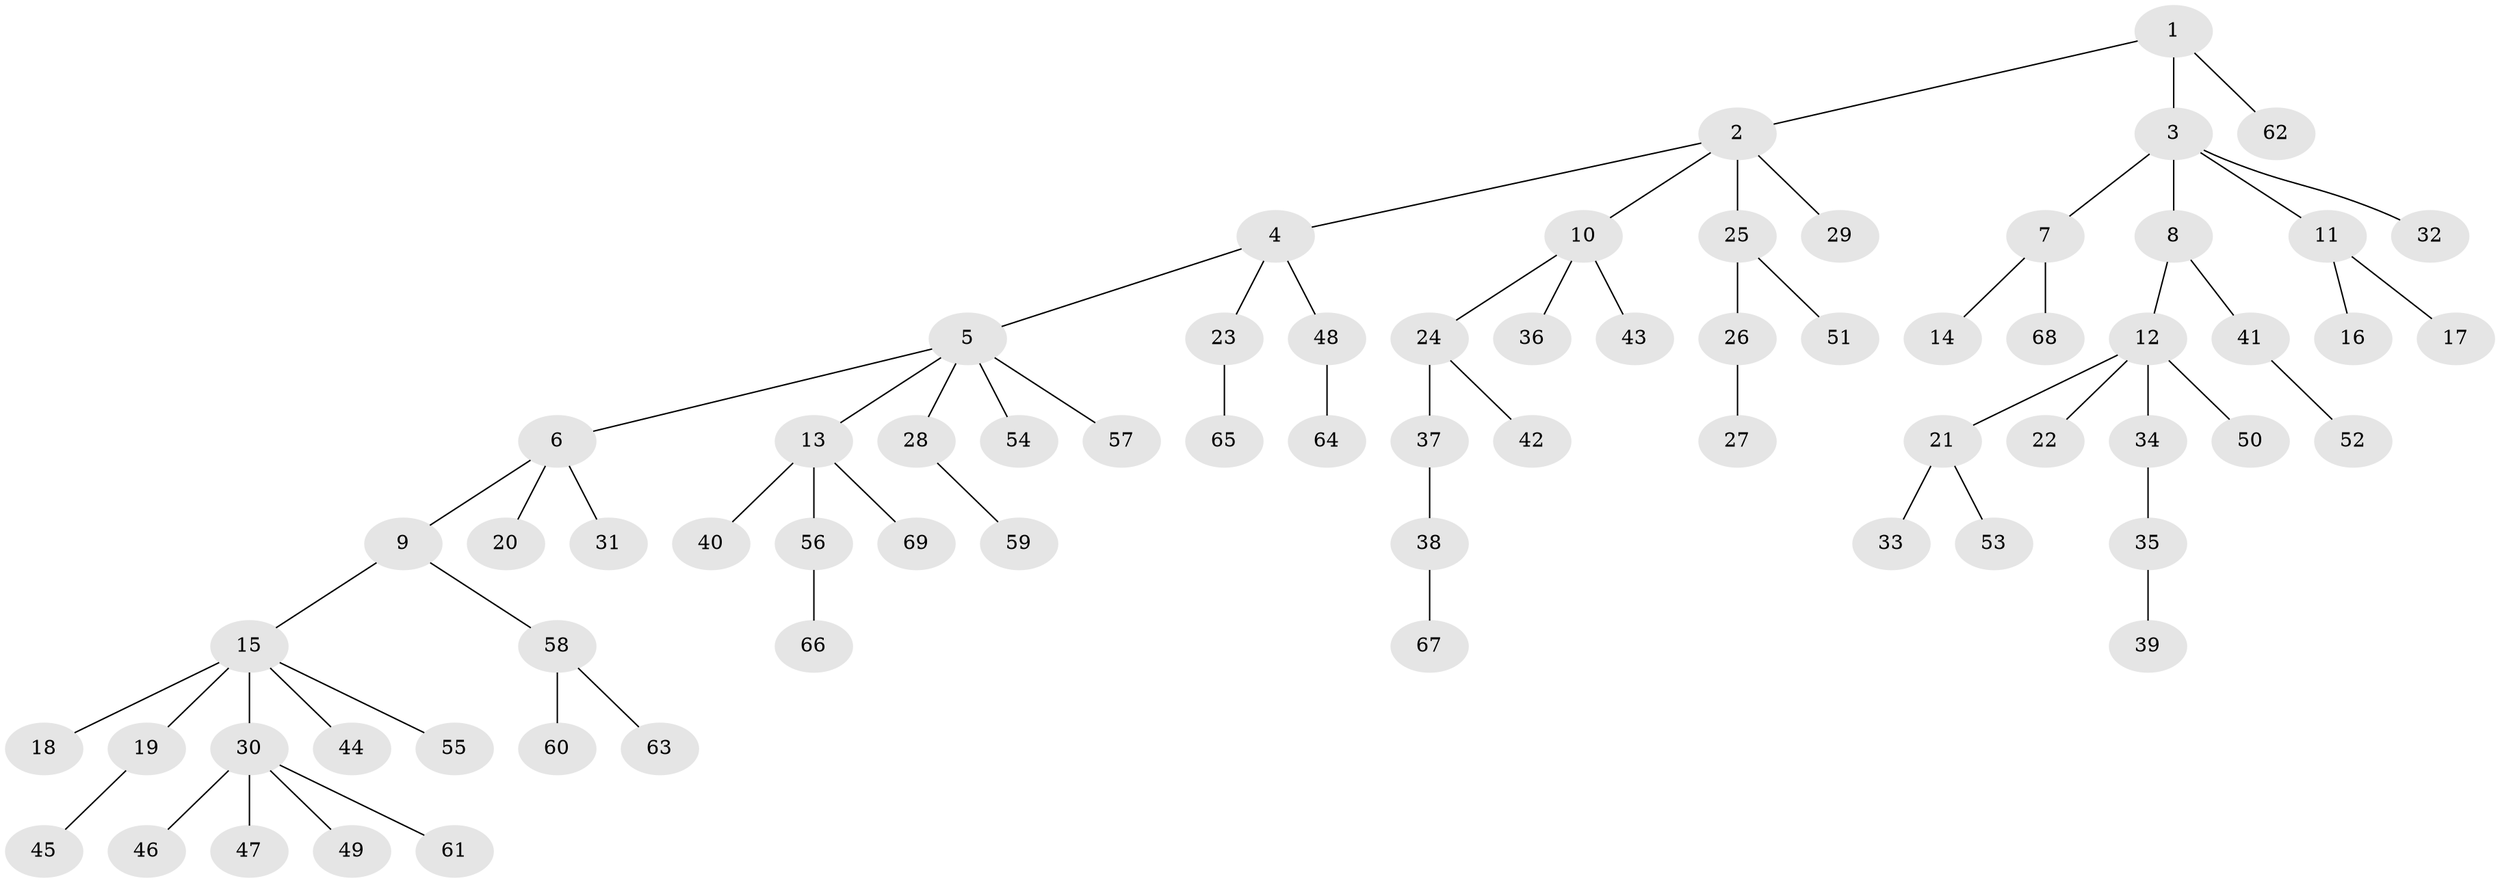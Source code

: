 // coarse degree distribution, {2: 0.10638297872340426, 7: 0.02127659574468085, 4: 0.0425531914893617, 8: 0.02127659574468085, 3: 0.1276595744680851, 6: 0.02127659574468085, 1: 0.6382978723404256, 5: 0.02127659574468085}
// Generated by graph-tools (version 1.1) at 2025/24/03/03/25 07:24:05]
// undirected, 69 vertices, 68 edges
graph export_dot {
graph [start="1"]
  node [color=gray90,style=filled];
  1;
  2;
  3;
  4;
  5;
  6;
  7;
  8;
  9;
  10;
  11;
  12;
  13;
  14;
  15;
  16;
  17;
  18;
  19;
  20;
  21;
  22;
  23;
  24;
  25;
  26;
  27;
  28;
  29;
  30;
  31;
  32;
  33;
  34;
  35;
  36;
  37;
  38;
  39;
  40;
  41;
  42;
  43;
  44;
  45;
  46;
  47;
  48;
  49;
  50;
  51;
  52;
  53;
  54;
  55;
  56;
  57;
  58;
  59;
  60;
  61;
  62;
  63;
  64;
  65;
  66;
  67;
  68;
  69;
  1 -- 2;
  1 -- 3;
  1 -- 62;
  2 -- 4;
  2 -- 10;
  2 -- 25;
  2 -- 29;
  3 -- 7;
  3 -- 8;
  3 -- 11;
  3 -- 32;
  4 -- 5;
  4 -- 23;
  4 -- 48;
  5 -- 6;
  5 -- 13;
  5 -- 28;
  5 -- 54;
  5 -- 57;
  6 -- 9;
  6 -- 20;
  6 -- 31;
  7 -- 14;
  7 -- 68;
  8 -- 12;
  8 -- 41;
  9 -- 15;
  9 -- 58;
  10 -- 24;
  10 -- 36;
  10 -- 43;
  11 -- 16;
  11 -- 17;
  12 -- 21;
  12 -- 22;
  12 -- 34;
  12 -- 50;
  13 -- 40;
  13 -- 56;
  13 -- 69;
  15 -- 18;
  15 -- 19;
  15 -- 30;
  15 -- 44;
  15 -- 55;
  19 -- 45;
  21 -- 33;
  21 -- 53;
  23 -- 65;
  24 -- 37;
  24 -- 42;
  25 -- 26;
  25 -- 51;
  26 -- 27;
  28 -- 59;
  30 -- 46;
  30 -- 47;
  30 -- 49;
  30 -- 61;
  34 -- 35;
  35 -- 39;
  37 -- 38;
  38 -- 67;
  41 -- 52;
  48 -- 64;
  56 -- 66;
  58 -- 60;
  58 -- 63;
}
